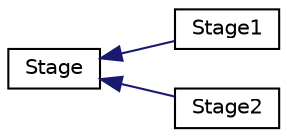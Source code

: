 digraph "Graphical Class Hierarchy"
{
 // LATEX_PDF_SIZE
  edge [fontname="Helvetica",fontsize="10",labelfontname="Helvetica",labelfontsize="10"];
  node [fontname="Helvetica",fontsize="10",shape=record];
  rankdir="LR";
  Node0 [label="Stage",height=0.2,width=0.4,color="black", fillcolor="white", style="filled",URL="$classStage.html",tooltip=" "];
  Node0 -> Node1 [dir="back",color="midnightblue",fontsize="10",style="solid",fontname="Helvetica"];
  Node1 [label="Stage1",height=0.2,width=0.4,color="black", fillcolor="white", style="filled",URL="$classStage1.html",tooltip="A concrete stage class."];
  Node0 -> Node2 [dir="back",color="midnightblue",fontsize="10",style="solid",fontname="Helvetica"];
  Node2 [label="Stage2",height=0.2,width=0.4,color="black", fillcolor="white", style="filled",URL="$classStage2.html",tooltip="A concrete stage class."];
}
